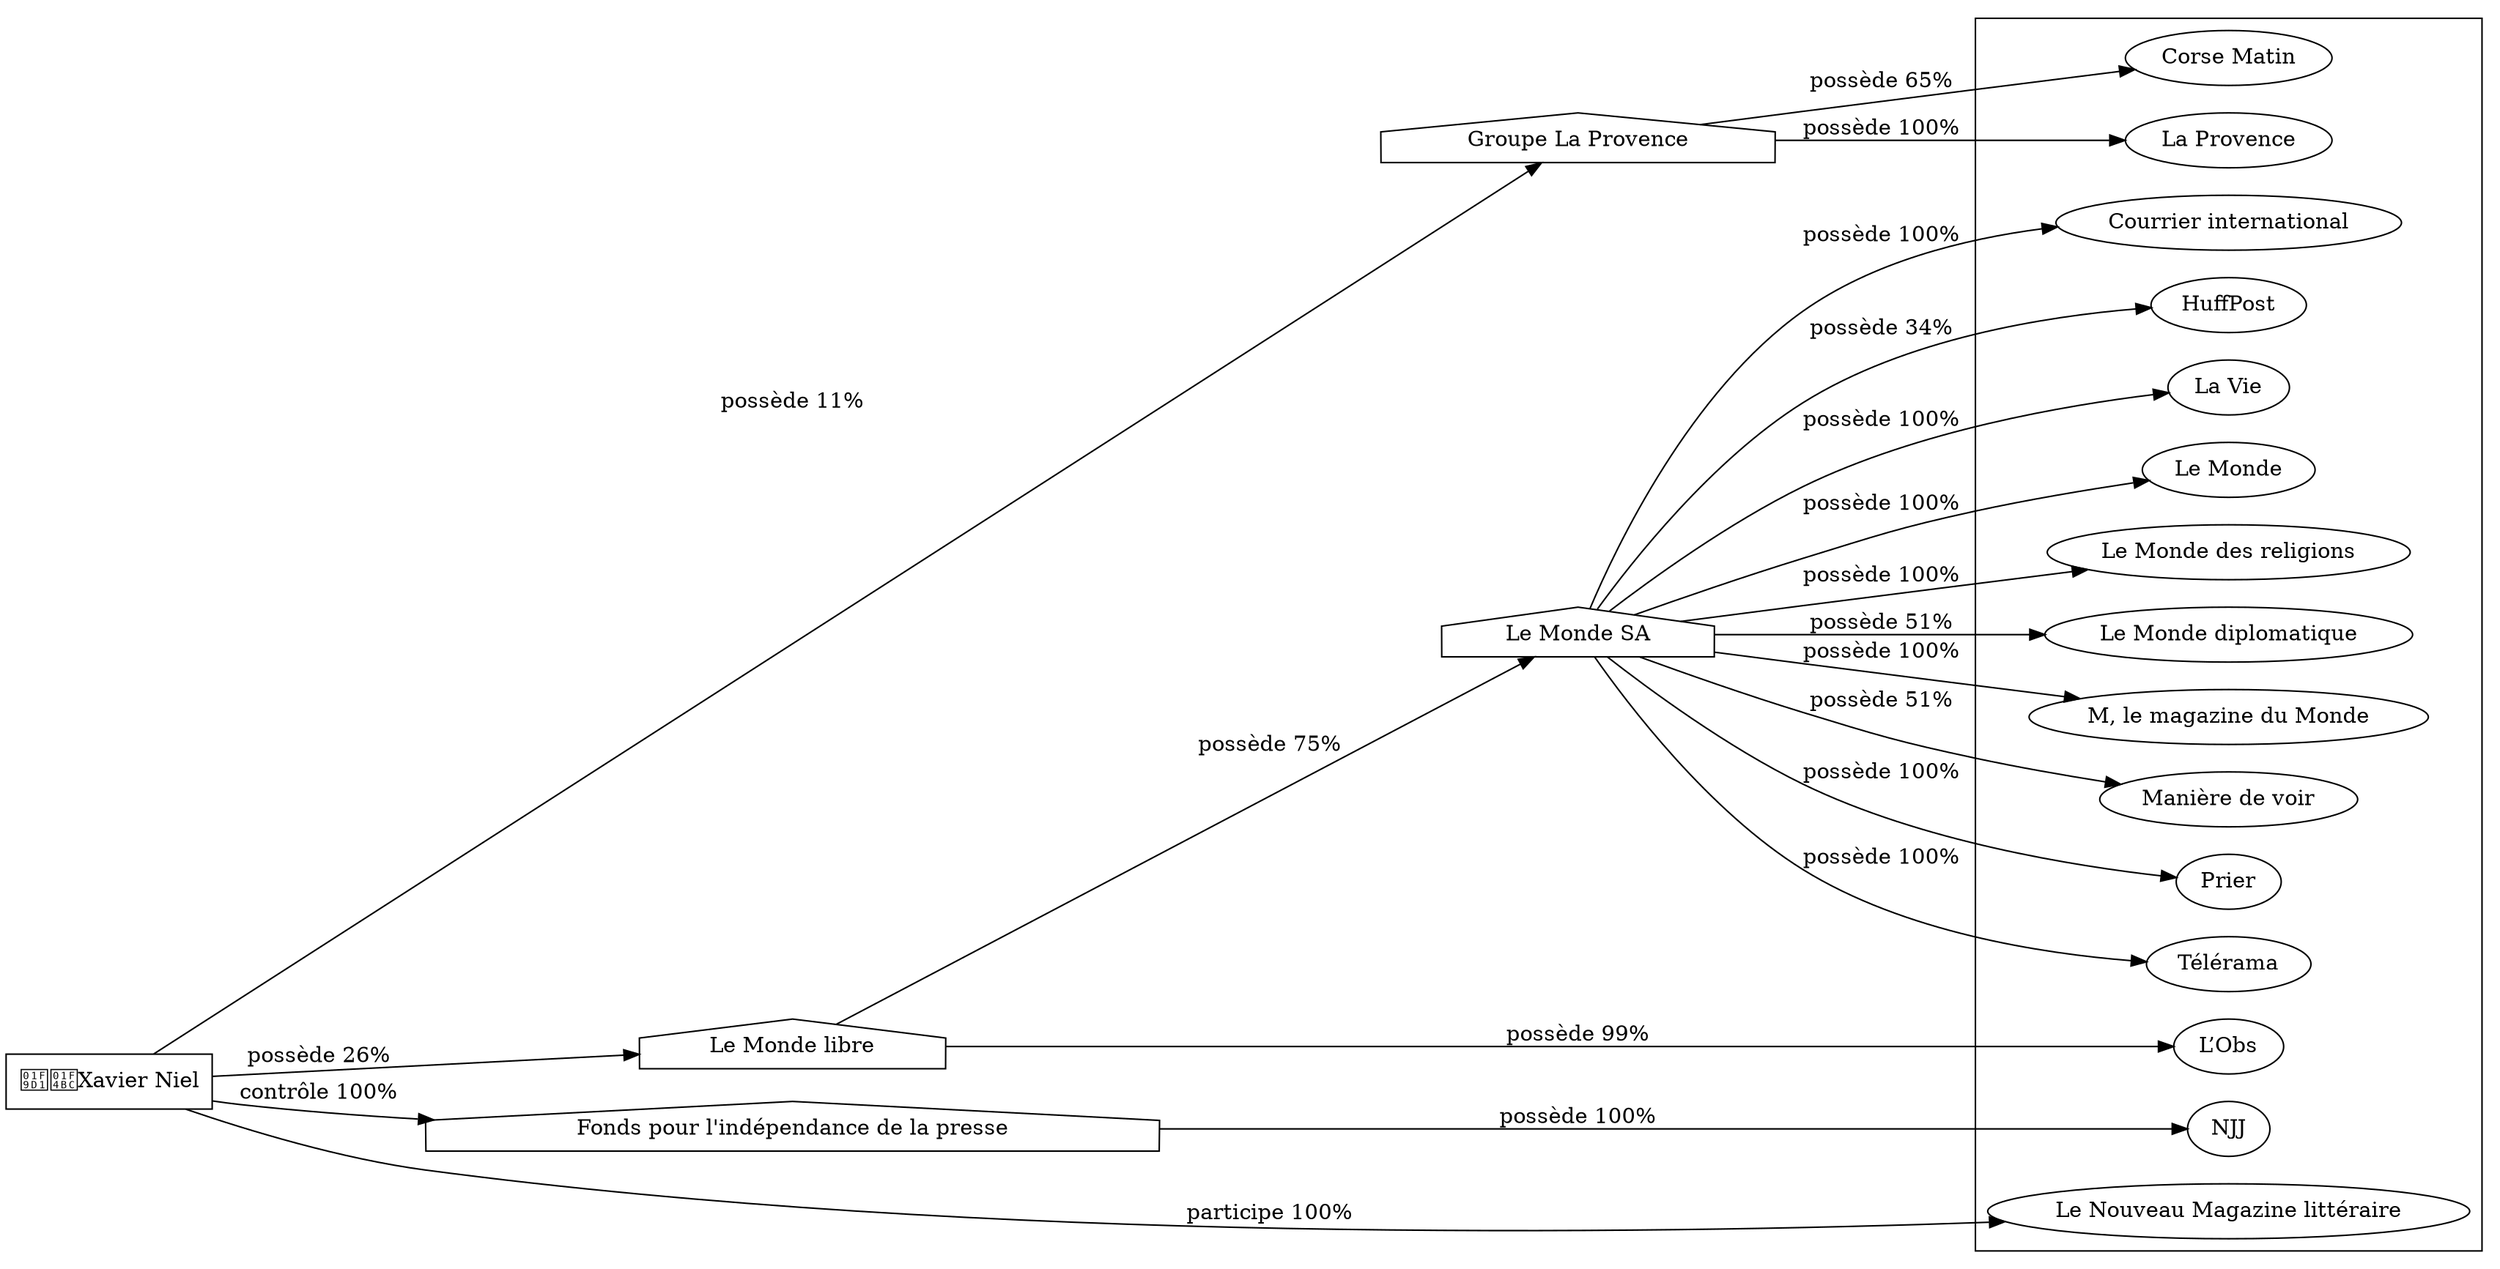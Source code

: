 digraph {
  rankdir=LR;
  subgraph roots {
    
      "xavier-niel-10"[label="🧑‍💼Xavier Niel" shape=box]
    
  }

  
    "groupe-la-provence-280"[label="Groupe La Provence" shape=house]
  
    "le-monde-libre-14"[label="Le Monde libre" shape=house]
  
    "le-monde-sa-15"[label="Le Monde SA" shape=house]
  
    "fonds-pour-l-independance-de-la-presse-342"[label="Fonds pour l&#39;indépendance de la presse" shape=house]
  

  subgraph clusterLeaves {
    
      "corse-matin-282"[label="Corse Matin"]
    
      "la-provence-283"[label="La Provence"]
    
      "l-obs-16"[label="L’Obs"]
    
      "courrier-international-21"[label="Courrier international"]
    
      "huffpost-26"[label="HuffPost"]
    
      "la-vie-23"[label="La Vie"]
    
      "le-monde-19"[label="Le Monde"]
    
      "le-monde-des-religions-22"[label="Le Monde des religions"]
    
      "le-monde-diplomatique-24"[label="Le Monde diplomatique"]
    
      "m-le-magazine-du-monde-18"[label="M, le magazine du Monde"]
    
      "maniere-de-voir-25"[label="Manière de voir"]
    
      "prier-17"[label="Prier"]
    
      "telerama-20"[label="Télérama"]
    
      "le-nouveau-magazine-litteraire-322"[label="Le Nouveau Magazine littéraire"]
    
      "njj-334"[label="NJJ"]
    
  }

  
    "xavier-niel-10" -> "groupe-la-provence-280" [
      label="possède 11%"
    ]
  
    "groupe-la-provence-280" -> "corse-matin-282" [
      label="possède 65%"
    ]
  
    "groupe-la-provence-280" -> "la-provence-283" [
      label="possède 100%"
    ]
  
    "xavier-niel-10" -> "le-monde-libre-14" [
      label="possède 26%"
    ]
  
    "le-monde-libre-14" -> "l-obs-16" [
      label="possède 99%"
    ]
  
    "le-monde-libre-14" -> "le-monde-sa-15" [
      label="possède 75%"
    ]
  
    "le-monde-sa-15" -> "courrier-international-21" [
      label="possède 100%"
    ]
  
    "le-monde-sa-15" -> "huffpost-26" [
      label="possède 34%"
    ]
  
    "le-monde-sa-15" -> "la-vie-23" [
      label="possède 100%"
    ]
  
    "le-monde-sa-15" -> "le-monde-19" [
      label="possède 100%"
    ]
  
    "le-monde-sa-15" -> "le-monde-des-religions-22" [
      label="possède 100%"
    ]
  
    "le-monde-sa-15" -> "le-monde-diplomatique-24" [
      label="possède 51%"
    ]
  
    "le-monde-sa-15" -> "m-le-magazine-du-monde-18" [
      label="possède 100%"
    ]
  
    "le-monde-sa-15" -> "maniere-de-voir-25" [
      label="possède 51%"
    ]
  
    "le-monde-sa-15" -> "prier-17" [
      label="possède 100%"
    ]
  
    "le-monde-sa-15" -> "telerama-20" [
      label="possède 100%"
    ]
  
    "xavier-niel-10" -> "le-nouveau-magazine-litteraire-322" [
      label="participe 100%"
    ]
  
    "xavier-niel-10" -> "fonds-pour-l-independance-de-la-presse-342" [
      label="contrôle 100%"
    ]
  
    "fonds-pour-l-independance-de-la-presse-342" -> "njj-334" [
      label="possède 100%"
    ]
  
}
